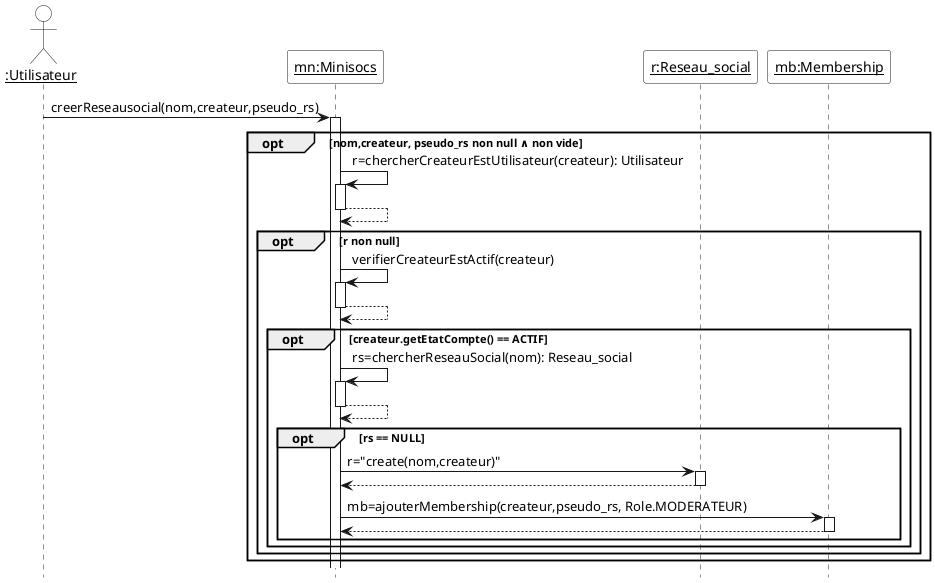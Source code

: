 @startuml

'Diagramme de séquence (PlantUML)'

'Configuration charte graphique'
hide footbox
skinparam sequenceParticipantBackgroundColor White
skinparam sequenceActorBackgroundColor White

'Déclaration des acteurs et des participants (déjà existants avant la séquence)'
actor "__:Utilisateur__" as utilisateur
participant "__mn:Minisocs__" as mn
participant "__r:Reseau_social__" as r
participant "__mb:Membership__" as mb
'Séquence avec les messages, les créations de participants, etc.'
utilisateur -> mn ++ : creerReseausocial(nom,createur,pseudo_rs)
opt nom,createur, pseudo_rs non null ∧ non vide 
  mn -> mn ++ :   r=chercherCreateurEstUtilisateur(createur): Utilisateur
  return
   opt r non null
    mn -> mn ++ :  verifierCreateurEstActif(createur)
    return
     opt createur.getEtatCompte() == ACTIF
      mn -> mn++ : rs=chercherReseauSocial(nom): Reseau_social
      return
       opt rs == NULL
        mn -> r++: r="create(nom,createur)"
        return
        mn-> mb++: mb=ajouterMembership(createur,pseudo_rs, Role.MODERATEUR)
        return
	
       end
   end
end
end
@enduml